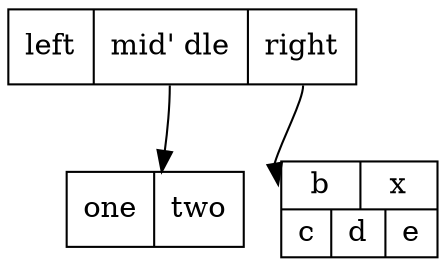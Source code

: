 digraph structs {
    node [shape=record];
    struct1 [label="<f0> left|<f1> mid' dle|<f2> right"];
    struct2 [label="<f0> one|<f1> two"];
    struct3 [label="{ {<here> b|x} |{c|<there> d|e}}"];
    struct1:f1 -> struct2;
    struct1:f2 -> struct3:here;
}

